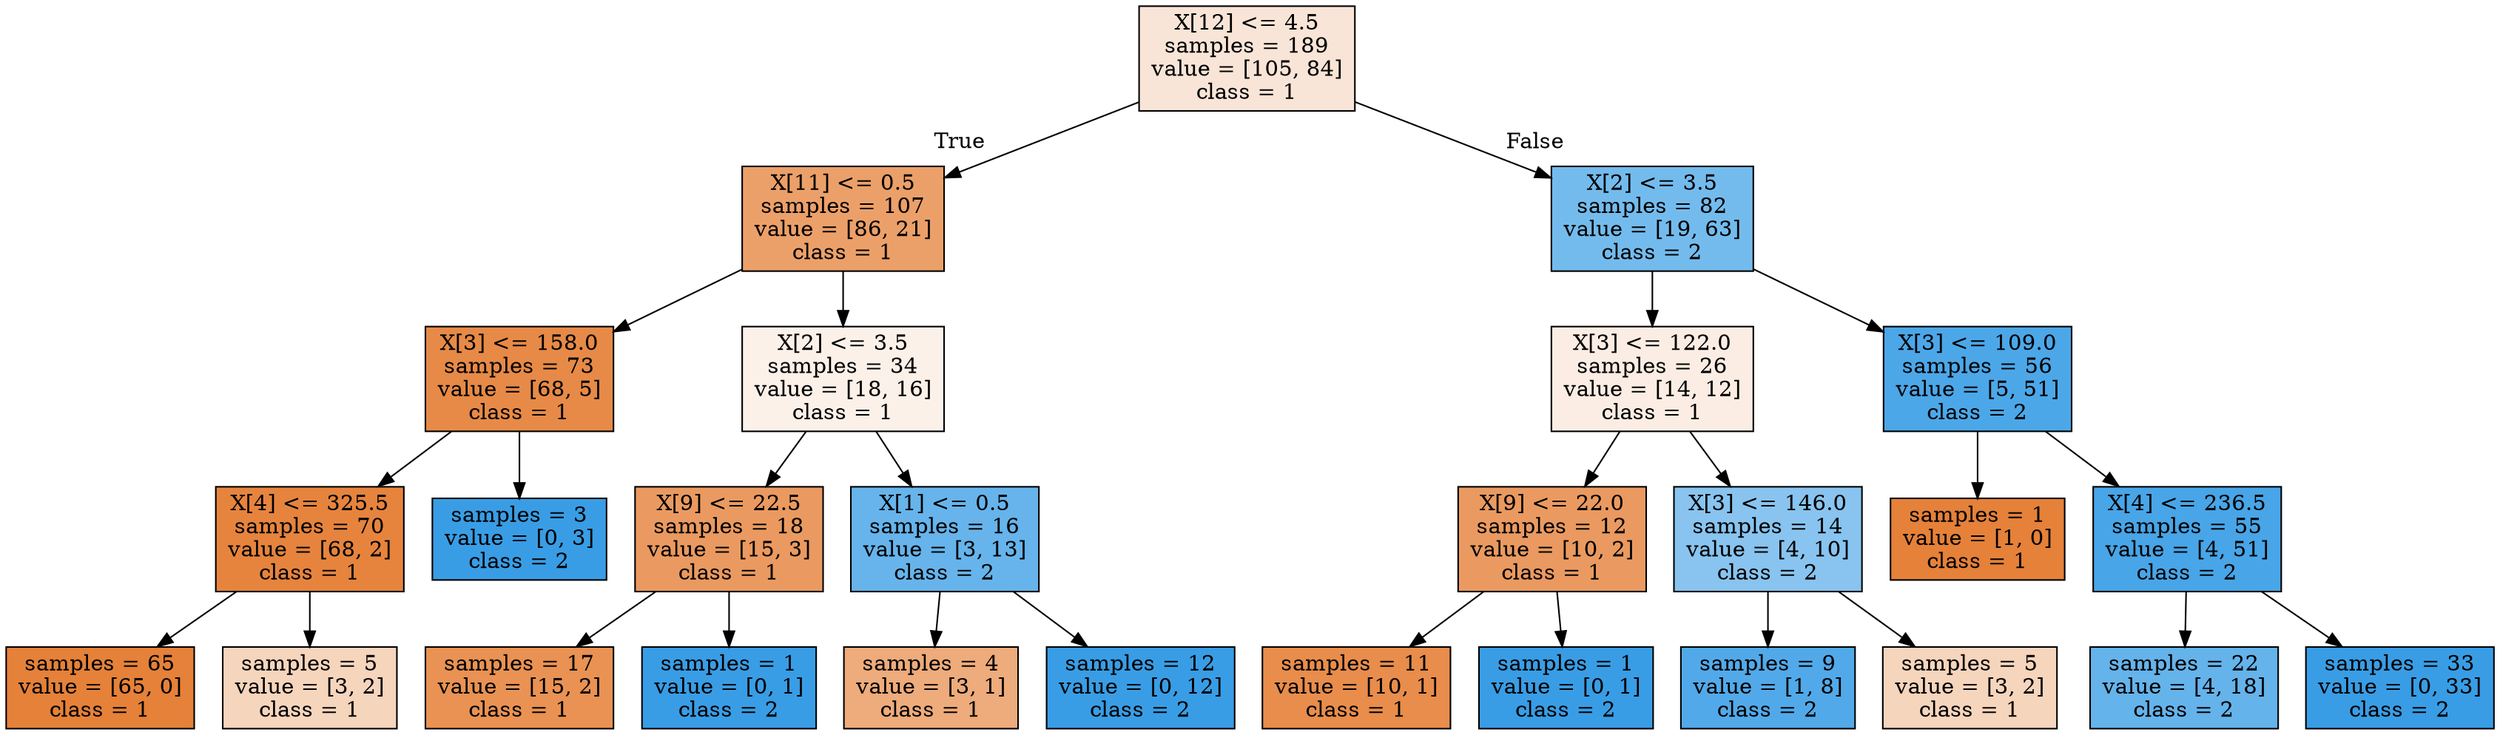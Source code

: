 digraph Tree {
node [shape=box, style="filled", color="black"] ;
0 [label="X[12] <= 4.5\nsamples = 189\nvalue = [105, 84]\nclass = 1", fillcolor="#e5813933"] ;
1 [label="X[11] <= 0.5\nsamples = 107\nvalue = [86, 21]\nclass = 1", fillcolor="#e58139c1"] ;
0 -> 1 [labeldistance=2.5, labelangle=45, headlabel="True"] ;
2 [label="X[3] <= 158.0\nsamples = 73\nvalue = [68, 5]\nclass = 1", fillcolor="#e58139ec"] ;
1 -> 2 ;
3 [label="X[4] <= 325.5\nsamples = 70\nvalue = [68, 2]\nclass = 1", fillcolor="#e58139f8"] ;
2 -> 3 ;
4 [label="samples = 65\nvalue = [65, 0]\nclass = 1", fillcolor="#e58139ff"] ;
3 -> 4 ;
5 [label="samples = 5\nvalue = [3, 2]\nclass = 1", fillcolor="#e5813955"] ;
3 -> 5 ;
6 [label="samples = 3\nvalue = [0, 3]\nclass = 2", fillcolor="#399de5ff"] ;
2 -> 6 ;
7 [label="X[2] <= 3.5\nsamples = 34\nvalue = [18, 16]\nclass = 1", fillcolor="#e581391c"] ;
1 -> 7 ;
8 [label="X[9] <= 22.5\nsamples = 18\nvalue = [15, 3]\nclass = 1", fillcolor="#e58139cc"] ;
7 -> 8 ;
9 [label="samples = 17\nvalue = [15, 2]\nclass = 1", fillcolor="#e58139dd"] ;
8 -> 9 ;
10 [label="samples = 1\nvalue = [0, 1]\nclass = 2", fillcolor="#399de5ff"] ;
8 -> 10 ;
11 [label="X[1] <= 0.5\nsamples = 16\nvalue = [3, 13]\nclass = 2", fillcolor="#399de5c4"] ;
7 -> 11 ;
12 [label="samples = 4\nvalue = [3, 1]\nclass = 1", fillcolor="#e58139aa"] ;
11 -> 12 ;
13 [label="samples = 12\nvalue = [0, 12]\nclass = 2", fillcolor="#399de5ff"] ;
11 -> 13 ;
14 [label="X[2] <= 3.5\nsamples = 82\nvalue = [19, 63]\nclass = 2", fillcolor="#399de5b2"] ;
0 -> 14 [labeldistance=2.5, labelangle=-45, headlabel="False"] ;
15 [label="X[3] <= 122.0\nsamples = 26\nvalue = [14, 12]\nclass = 1", fillcolor="#e5813924"] ;
14 -> 15 ;
16 [label="X[9] <= 22.0\nsamples = 12\nvalue = [10, 2]\nclass = 1", fillcolor="#e58139cc"] ;
15 -> 16 ;
17 [label="samples = 11\nvalue = [10, 1]\nclass = 1", fillcolor="#e58139e6"] ;
16 -> 17 ;
18 [label="samples = 1\nvalue = [0, 1]\nclass = 2", fillcolor="#399de5ff"] ;
16 -> 18 ;
19 [label="X[3] <= 146.0\nsamples = 14\nvalue = [4, 10]\nclass = 2", fillcolor="#399de599"] ;
15 -> 19 ;
20 [label="samples = 9\nvalue = [1, 8]\nclass = 2", fillcolor="#399de5df"] ;
19 -> 20 ;
21 [label="samples = 5\nvalue = [3, 2]\nclass = 1", fillcolor="#e5813955"] ;
19 -> 21 ;
22 [label="X[3] <= 109.0\nsamples = 56\nvalue = [5, 51]\nclass = 2", fillcolor="#399de5e6"] ;
14 -> 22 ;
23 [label="samples = 1\nvalue = [1, 0]\nclass = 1", fillcolor="#e58139ff"] ;
22 -> 23 ;
24 [label="X[4] <= 236.5\nsamples = 55\nvalue = [4, 51]\nclass = 2", fillcolor="#399de5eb"] ;
22 -> 24 ;
25 [label="samples = 22\nvalue = [4, 18]\nclass = 2", fillcolor="#399de5c6"] ;
24 -> 25 ;
26 [label="samples = 33\nvalue = [0, 33]\nclass = 2", fillcolor="#399de5ff"] ;
24 -> 26 ;
}
